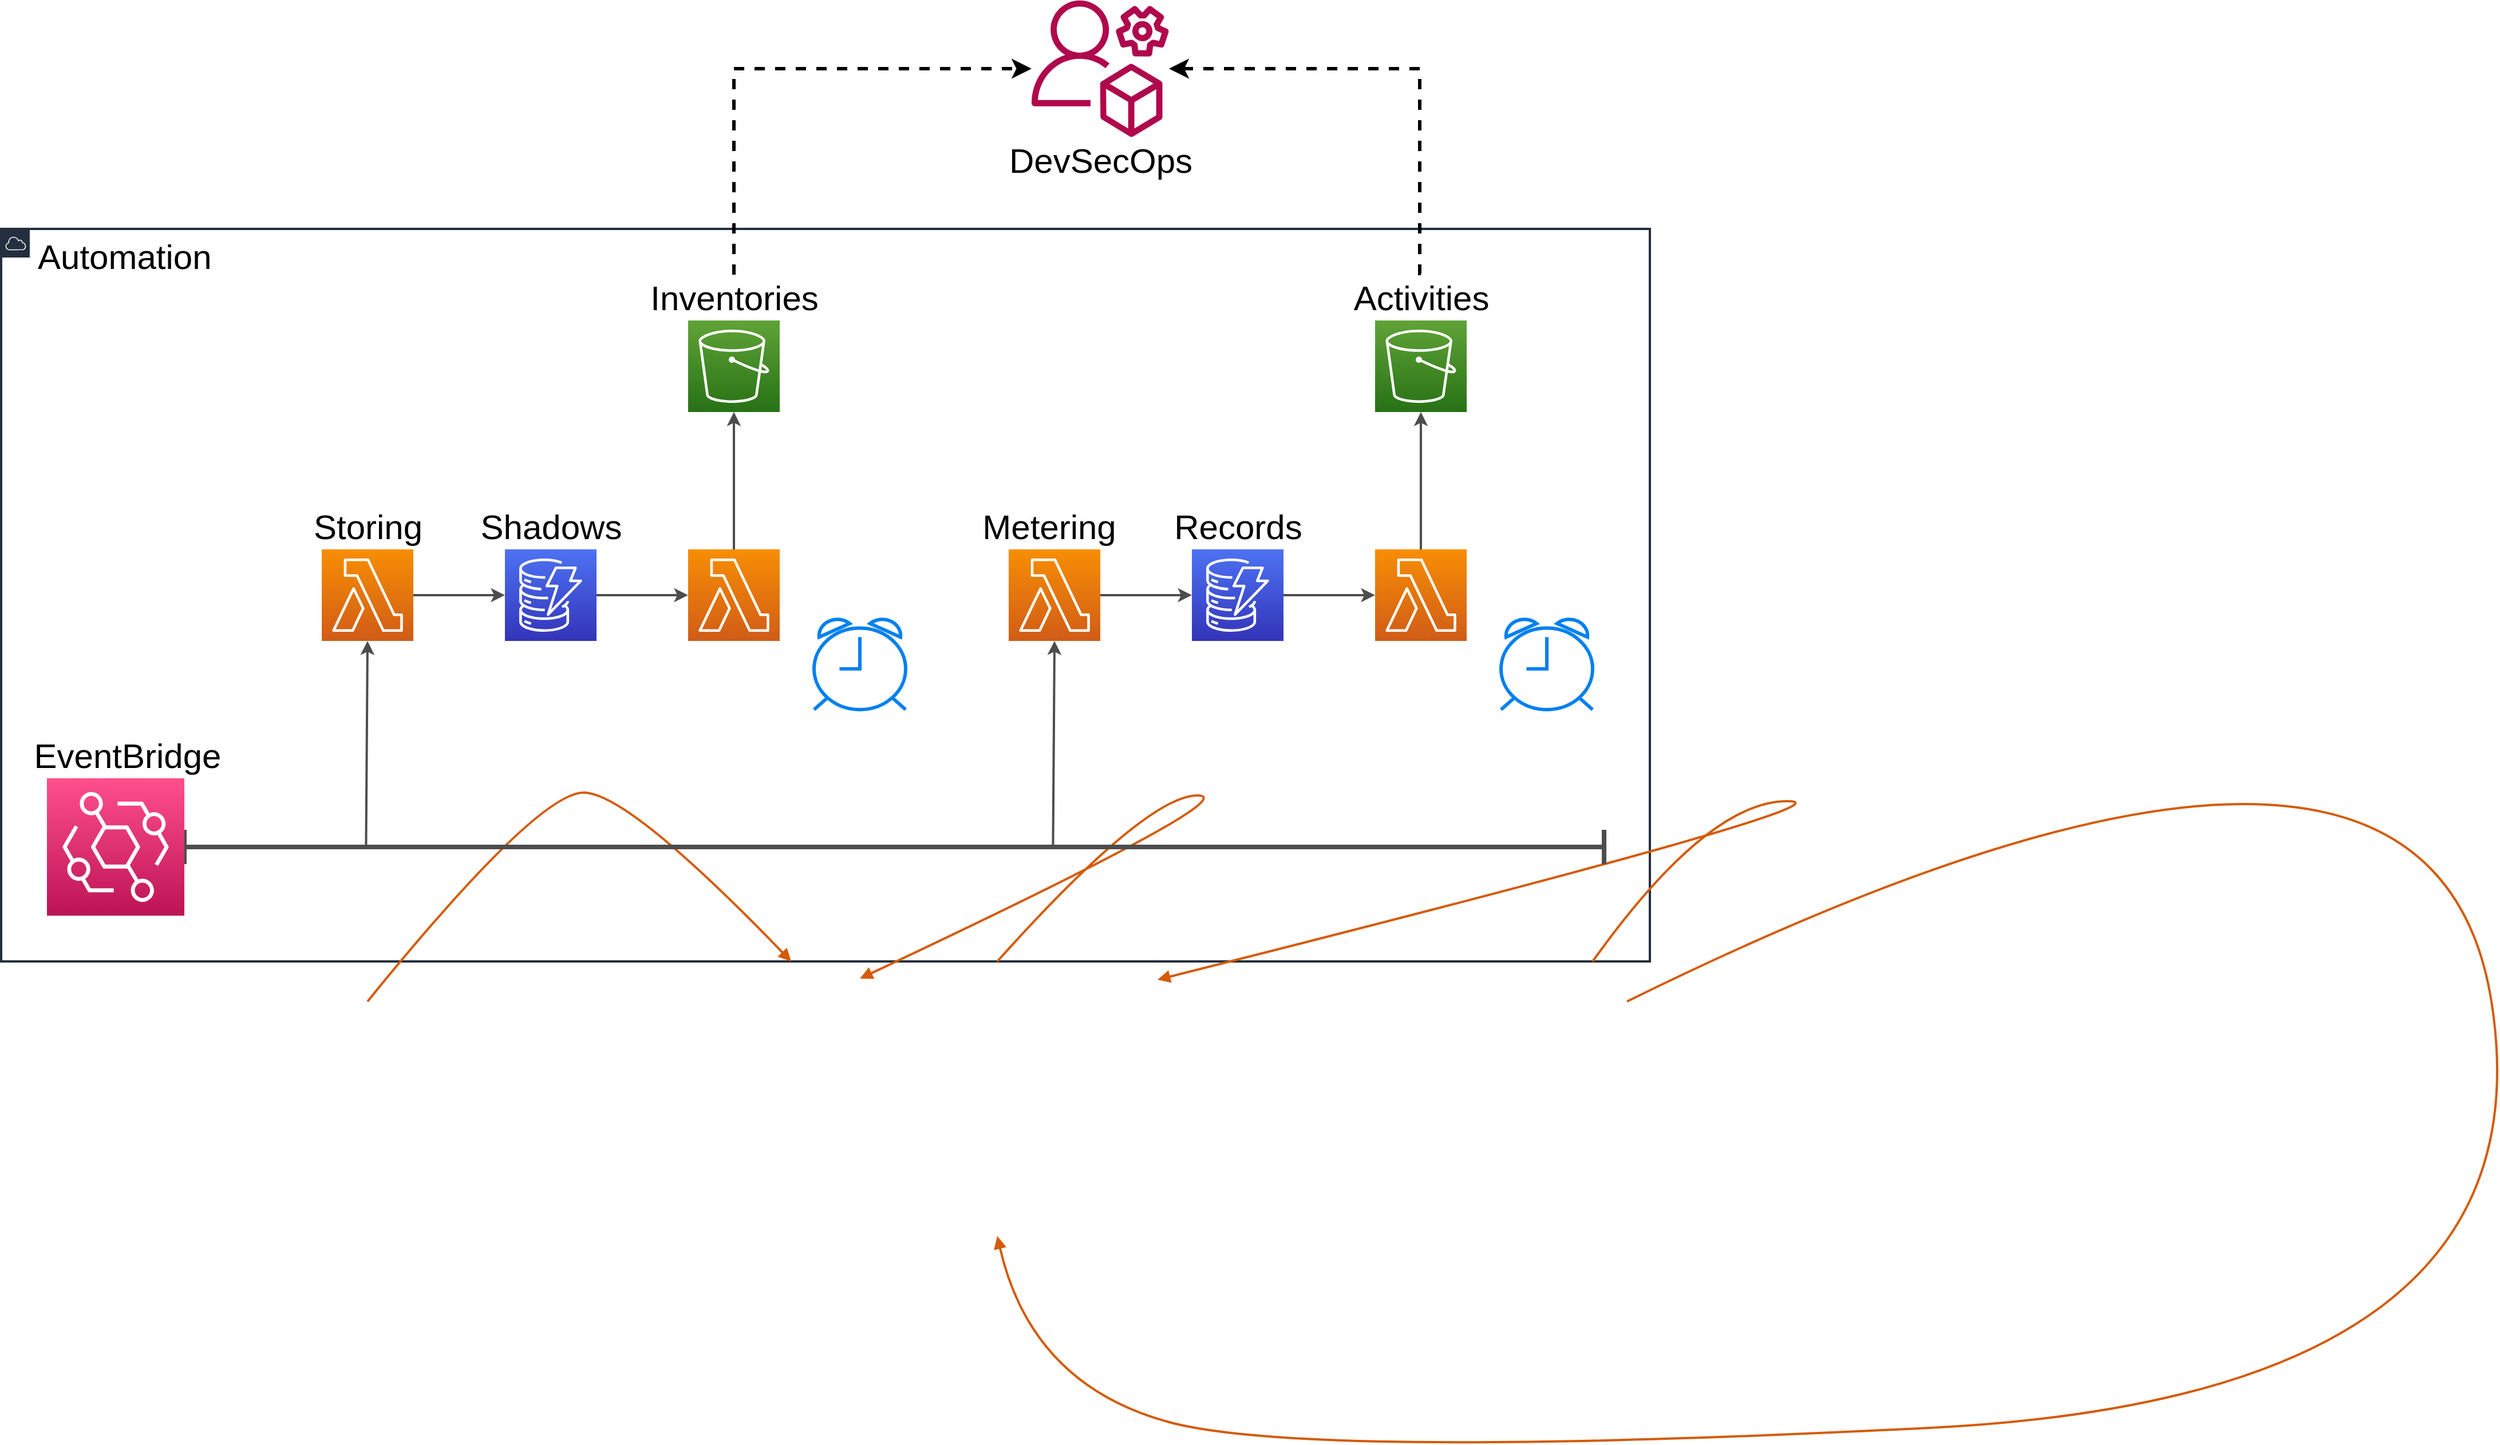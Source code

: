 <mxfile version="20.8.16" type="device"><diagram id="Ht1M8jgEwFfnCIfOTk4-" name="Page-1"><mxGraphModel dx="1026" dy="743" grid="1" gridSize="10" guides="1" tooltips="1" connect="1" arrows="1" fold="1" page="1" pageScale="1" pageWidth="1600" pageHeight="900" background="#FFFFFF" math="0" shadow="0"><root><mxCell id="0"/><mxCell id="1" parent="0"/><mxCell id="lNVfGLFAs1jdNbvyQik3-2" value="&lt;font style=&quot;font-size: 30px;&quot;&gt;Automation&lt;/font&gt;" style="points=[[0,0],[0.25,0],[0.5,0],[0.75,0],[1,0],[1,0.25],[1,0.5],[1,0.75],[1,1],[0.75,1],[0.5,1],[0.25,1],[0,1],[0,0.75],[0,0.5],[0,0.25]];outlineConnect=0;gradientColor=none;html=1;whiteSpace=wrap;fontSize=30;fontStyle=0;container=0;pointerEvents=0;collapsible=0;recursiveResize=0;shape=mxgraph.aws4.group;grIcon=mxgraph.aws4.group_aws_cloud;strokeColor=#232F3E;fillColor=none;verticalAlign=top;align=left;spacingLeft=30;fontColor=#000000;dashed=0;strokeWidth=2;" parent="1" vertex="1"><mxGeometry x="80" y="240" width="1440" height="640" as="geometry"/></mxCell><mxCell id="lNVfGLFAs1jdNbvyQik3-61" value="" style="curved=1;endArrow=block;html=1;rounded=0;fontSize=30;strokeColor=#D45B07;strokeWidth=2;endFill=1;exitX=0.75;exitY=0;exitDx=0;exitDy=0;entryX=0.25;entryY=0;entryDx=0;entryDy=0;fontColor=#000000;" parent="1" source="lNVfGLFAs1jdNbvyQik3-35" edge="1"><mxGeometry width="50" height="50" relative="1" as="geometry"><mxPoint x="400" y="915" as="sourcePoint"/><mxPoint x="770" y="880" as="targetPoint"/><Array as="points"><mxPoint x="550" y="730"/><mxPoint x="630" y="735"/></Array></mxGeometry></mxCell><mxCell id="lNVfGLFAs1jdNbvyQik3-64" value="" style="curved=1;endArrow=block;html=1;rounded=0;fontSize=30;strokeColor=#D45B07;strokeWidth=2;endFill=1;entryX=0.25;entryY=0;entryDx=0;entryDy=0;exitX=0.75;exitY=0;exitDx=0;exitDy=0;fontColor=#000000;" parent="1" target="lNVfGLFAs1jdNbvyQik3-53" edge="1"><mxGeometry width="50" height="50" relative="1" as="geometry"><mxPoint x="950" y="880" as="sourcePoint"/><mxPoint x="830.12" y="894.98" as="targetPoint"/><Array as="points"><mxPoint x="1080" y="735"/><mxPoint x="1170" y="735"/></Array></mxGeometry></mxCell><mxCell id="lNVfGLFAs1jdNbvyQik3-65" value="" style="curved=1;endArrow=block;html=1;rounded=0;fontSize=30;entryX=0.25;entryY=0;entryDx=0;entryDy=0;exitX=0.75;exitY=0;exitDx=0;exitDy=0;strokeColor=#D45B07;strokeWidth=2;endFill=1;fontColor=#000000;" parent="1" target="lNVfGLFAs1jdNbvyQik3-54" edge="1"><mxGeometry width="50" height="50" relative="1" as="geometry"><mxPoint x="1470" y="880" as="sourcePoint"/><mxPoint x="1090" y="895.98" as="targetPoint"/><Array as="points"><mxPoint x="1570" y="740"/><mxPoint x="1710" y="740"/></Array></mxGeometry></mxCell><mxCell id="lNVfGLFAs1jdNbvyQik3-12" value="" style="shape=crossbar;whiteSpace=wrap;html=1;rounded=1;fontSize=30;shadow=0;strokeWidth=4;strokeColor=#4D4D4D;fontColor=#000000;" parent="1" vertex="1"><mxGeometry x="240" y="765" width="1240" height="30" as="geometry"/></mxCell><mxCell id="lNVfGLFAs1jdNbvyQik3-79" value="" style="endArrow=classic;html=1;rounded=0;fontSize=30;strokeColor=#4D4D4D;strokeWidth=2;entryX=0.5;entryY=1;entryDx=0;entryDy=0;entryPerimeter=0;fontColor=#000000;exitX=0.128;exitY=0.467;exitDx=0;exitDy=0;exitPerimeter=0;" parent="1" source="lNVfGLFAs1jdNbvyQik3-12" target="lNVfGLFAs1jdNbvyQik3-105" edge="1"><mxGeometry width="50" height="50" relative="1" as="geometry"><mxPoint x="582" y="515" as="sourcePoint"/><mxPoint x="638.579" y="636" as="targetPoint"/></mxGeometry></mxCell><mxCell id="lNVfGLFAs1jdNbvyQik3-105" value="" style="sketch=0;points=[[0,0,0],[0.25,0,0],[0.5,0,0],[0.75,0,0],[1,0,0],[0,1,0],[0.25,1,0],[0.5,1,0],[0.75,1,0],[1,1,0],[0,0.25,0],[0,0.5,0],[0,0.75,0],[1,0.25,0],[1,0.5,0],[1,0.75,0]];outlineConnect=0;fontColor=#000000;gradientColor=#F78E04;gradientDirection=north;fillColor=#D05C17;strokeColor=#ffffff;dashed=0;verticalLabelPosition=bottom;verticalAlign=top;align=center;html=1;fontSize=30;fontStyle=0;aspect=fixed;shape=mxgraph.aws4.resourceIcon;resIcon=mxgraph.aws4.lambda;shadow=0;" parent="1" vertex="1"><mxGeometry x="360" y="520" width="80" height="80" as="geometry"/></mxCell><mxCell id="lNVfGLFAs1jdNbvyQik3-106" value="" style="sketch=0;points=[[0,0,0],[0.25,0,0],[0.5,0,0],[0.75,0,0],[1,0,0],[0,1,0],[0.25,1,0],[0.5,1,0],[0.75,1,0],[1,1,0],[0,0.25,0],[0,0.5,0],[0,0.75,0],[1,0.25,0],[1,0.5,0],[1,0.75,0]];outlineConnect=0;fontColor=#000000;gradientColor=#F78E04;gradientDirection=north;fillColor=#D05C17;strokeColor=#ffffff;dashed=0;verticalLabelPosition=bottom;verticalAlign=top;align=center;html=1;fontSize=30;fontStyle=0;aspect=fixed;shape=mxgraph.aws4.resourceIcon;resIcon=mxgraph.aws4.lambda;shadow=0;" parent="1" vertex="1"><mxGeometry x="680" y="520" width="80" height="80" as="geometry"/></mxCell><mxCell id="lNVfGLFAs1jdNbvyQik3-113" value="" style="html=1;verticalLabelPosition=bottom;align=center;labelBackgroundColor=#ffffff;verticalAlign=top;strokeWidth=3;strokeColor=#0080F0;shadow=0;dashed=0;shape=mxgraph.ios7.icons.alarm_clock;fontSize=30;fillColor=none;fontColor=#000000;" parent="1" vertex="1"><mxGeometry x="790" y="580" width="80" height="80" as="geometry"/></mxCell><mxCell id="lNVfGLFAs1jdNbvyQik3-3" value="" style="sketch=0;points=[[0,0,0],[0.25,0,0],[0.5,0,0],[0.75,0,0],[1,0,0],[0,1,0],[0.25,1,0],[0.5,1,0],[0.75,1,0],[1,1,0],[0,0.25,0],[0,0.5,0],[0,0.75,0],[1,0.25,0],[1,0.5,0],[1,0.75,0]];outlineConnect=0;fontColor=#000000;gradientColor=#FF4F8B;gradientDirection=north;fillColor=#BC1356;strokeColor=#ffffff;dashed=0;verticalLabelPosition=bottom;verticalAlign=top;align=center;html=1;fontSize=30;fontStyle=0;aspect=fixed;shape=mxgraph.aws4.resourceIcon;resIcon=mxgraph.aws4.eventbridge;" parent="1" vertex="1"><mxGeometry x="120.0" y="720" width="120" height="120" as="geometry"/></mxCell><mxCell id="lNVfGLFAs1jdNbvyQik3-41" value="&lt;font style=&quot;font-size: 30px;&quot;&gt;EventBridge&lt;/font&gt;" style="text;html=1;resizable=0;points=[];autosize=1;align=center;verticalAlign=top;spacingTop=-4;fontSize=30;fontStyle=0;fontColor=#000000;" parent="1" vertex="1"><mxGeometry x="100.0" y="680" width="180" height="40" as="geometry"/></mxCell><mxCell id="4KJ9RXXwJWiSAKFvJcsP-8" value="" style="curved=1;endArrow=block;html=1;rounded=0;fontSize=30;exitX=0.75;exitY=0;exitDx=0;exitDy=0;strokeColor=#D45B07;strokeWidth=2;endFill=1;entryX=0.75;entryY=1;entryDx=0;entryDy=0;fontColor=#000000;" parent="1" source="lNVfGLFAs1jdNbvyQik3-54" edge="1"><mxGeometry width="50" height="50" relative="1" as="geometry"><mxPoint x="1500" y="915" as="sourcePoint"/><mxPoint x="950" y="1120" as="targetPoint"/><Array as="points"><mxPoint x="2200" y="570"/><mxPoint x="2310" y="1260"/><mxPoint x="1220" y="1315"/><mxPoint x="980" y="1250"/></Array></mxGeometry></mxCell><mxCell id="jZqfp6MoiFv1Xp_olDQf-8" value="" style="endArrow=classic;html=1;rounded=0;fontSize=30;strokeColor=#4D4D4D;strokeWidth=2;fontColor=#000000;exitX=1;exitY=0.5;exitDx=0;exitDy=0;exitPerimeter=0;" edge="1" parent="1" source="lNVfGLFAs1jdNbvyQik3-105" target="jZqfp6MoiFv1Xp_olDQf-19"><mxGeometry width="50" height="50" relative="1" as="geometry"><mxPoint x="727" y="520" as="sourcePoint"/><mxPoint x="719" y="518" as="targetPoint"/></mxGeometry></mxCell><mxCell id="jZqfp6MoiFv1Xp_olDQf-9" value="" style="endArrow=classic;html=1;rounded=0;fontSize=30;strokeColor=#4D4D4D;strokeWidth=2;exitX=0.5;exitY=0;exitDx=0;exitDy=0;exitPerimeter=0;fontColor=#000000;entryX=0.5;entryY=1;entryDx=0;entryDy=0;entryPerimeter=0;" edge="1" parent="1" source="lNVfGLFAs1jdNbvyQik3-106" target="jZqfp6MoiFv1Xp_olDQf-20"><mxGeometry width="50" height="50" relative="1" as="geometry"><mxPoint x="1048.56" y="787.99" as="sourcePoint"/><mxPoint x="1040" y="360" as="targetPoint"/></mxGeometry></mxCell><mxCell id="jZqfp6MoiFv1Xp_olDQf-11" value="Shadows" style="text;html=1;resizable=0;points=[];autosize=1;align=center;verticalAlign=top;spacingTop=-4;fontSize=30;fontStyle=0;fontColor=#000000;" vertex="1" parent="1"><mxGeometry x="485" y="480" width="150" height="40" as="geometry"/></mxCell><mxCell id="jZqfp6MoiFv1Xp_olDQf-16" value="" style="edgeStyle=segmentEdgeStyle;endArrow=classic;html=1;curved=0;rounded=0;endSize=8;startSize=8;fontColor=#FFFFFF;strokeWidth=3;dashed=1;" edge="1" parent="1" source="jZqfp6MoiFv1Xp_olDQf-21" target="jZqfp6MoiFv1Xp_olDQf-34"><mxGeometry width="50" height="50" relative="1" as="geometry"><mxPoint x="1040.98" y="237" as="sourcePoint"/><mxPoint x="943.78" y="100" as="targetPoint"/><Array as="points"><mxPoint x="720" y="100"/></Array></mxGeometry></mxCell><mxCell id="jZqfp6MoiFv1Xp_olDQf-17" value="" style="edgeStyle=segmentEdgeStyle;endArrow=classic;html=1;curved=0;rounded=0;endSize=8;startSize=8;fontColor=#FFFFFF;strokeWidth=3;dashed=1;exitX=0.5;exitY=-0.025;exitDx=0;exitDy=0;exitPerimeter=0;" edge="1" parent="1" source="jZqfp6MoiFv1Xp_olDQf-32" target="jZqfp6MoiFv1Xp_olDQf-34"><mxGeometry width="50" height="50" relative="1" as="geometry"><mxPoint x="1360" y="237" as="sourcePoint"/><mxPoint x="943.78" y="70" as="targetPoint"/><Array as="points"><mxPoint x="1319" y="279"/><mxPoint x="1319" y="100"/></Array></mxGeometry></mxCell><mxCell id="jZqfp6MoiFv1Xp_olDQf-19" value="" style="sketch=0;points=[[0,0,0],[0.25,0,0],[0.5,0,0],[0.75,0,0],[1,0,0],[0,1,0],[0.25,1,0],[0.5,1,0],[0.75,1,0],[1,1,0],[0,0.25,0],[0,0.5,0],[0,0.75,0],[1,0.25,0],[1,0.5,0],[1,0.75,0]];outlineConnect=0;fontColor=#232F3E;gradientColor=#4D72F3;gradientDirection=north;fillColor=#3334B9;strokeColor=#ffffff;dashed=0;verticalLabelPosition=bottom;verticalAlign=top;align=center;html=1;fontSize=12;fontStyle=0;aspect=fixed;shape=mxgraph.aws4.resourceIcon;resIcon=mxgraph.aws4.dynamodb;" vertex="1" parent="1"><mxGeometry x="520" y="520" width="80" height="80" as="geometry"/></mxCell><mxCell id="jZqfp6MoiFv1Xp_olDQf-20" value="" style="sketch=0;points=[[0,0,0],[0.25,0,0],[0.5,0,0],[0.75,0,0],[1,0,0],[0,1,0],[0.25,1,0],[0.5,1,0],[0.75,1,0],[1,1,0],[0,0.25,0],[0,0.5,0],[0,0.75,0],[1,0.25,0],[1,0.5,0],[1,0.75,0]];outlineConnect=0;fontColor=#232F3E;gradientColor=#60A337;gradientDirection=north;fillColor=#277116;strokeColor=#ffffff;dashed=0;verticalLabelPosition=bottom;verticalAlign=top;align=center;html=1;fontSize=12;fontStyle=0;aspect=fixed;shape=mxgraph.aws4.resourceIcon;resIcon=mxgraph.aws4.s3;" vertex="1" parent="1"><mxGeometry x="680" y="320" width="80" height="80" as="geometry"/></mxCell><mxCell id="jZqfp6MoiFv1Xp_olDQf-21" value="Inventories" style="text;html=1;resizable=0;points=[];autosize=1;align=center;verticalAlign=top;spacingTop=-4;fontSize=30;fontStyle=0;fontColor=#000000;" vertex="1" parent="1"><mxGeometry x="635" y="280" width="170" height="40" as="geometry"/></mxCell><mxCell id="jZqfp6MoiFv1Xp_olDQf-22" value="" style="endArrow=classic;html=1;rounded=0;fontSize=30;strokeColor=#4D4D4D;strokeWidth=2;exitX=1;exitY=0.5;exitDx=0;exitDy=0;exitPerimeter=0;fontColor=#000000;entryX=0;entryY=0.5;entryDx=0;entryDy=0;entryPerimeter=0;" edge="1" parent="1" source="jZqfp6MoiFv1Xp_olDQf-19" target="lNVfGLFAs1jdNbvyQik3-106"><mxGeometry width="50" height="50" relative="1" as="geometry"><mxPoint x="730" y="530" as="sourcePoint"/><mxPoint x="730" y="450" as="targetPoint"/></mxGeometry></mxCell><mxCell id="jZqfp6MoiFv1Xp_olDQf-23" value="" style="endArrow=classic;html=1;rounded=0;fontSize=30;strokeColor=#4D4D4D;strokeWidth=2;entryX=0.5;entryY=1;entryDx=0;entryDy=0;entryPerimeter=0;fontColor=#000000;exitX=0.128;exitY=0.467;exitDx=0;exitDy=0;exitPerimeter=0;" edge="1" target="jZqfp6MoiFv1Xp_olDQf-24" parent="1"><mxGeometry width="50" height="50" relative="1" as="geometry"><mxPoint x="998.72" y="779.01" as="sourcePoint"/><mxPoint x="1238.579" y="636" as="targetPoint"/></mxGeometry></mxCell><mxCell id="jZqfp6MoiFv1Xp_olDQf-24" value="" style="sketch=0;points=[[0,0,0],[0.25,0,0],[0.5,0,0],[0.75,0,0],[1,0,0],[0,1,0],[0.25,1,0],[0.5,1,0],[0.75,1,0],[1,1,0],[0,0.25,0],[0,0.5,0],[0,0.75,0],[1,0.25,0],[1,0.5,0],[1,0.75,0]];outlineConnect=0;fontColor=#000000;gradientColor=#F78E04;gradientDirection=north;fillColor=#D05C17;strokeColor=#ffffff;dashed=0;verticalLabelPosition=bottom;verticalAlign=top;align=center;html=1;fontSize=30;fontStyle=0;aspect=fixed;shape=mxgraph.aws4.resourceIcon;resIcon=mxgraph.aws4.lambda;shadow=0;" vertex="1" parent="1"><mxGeometry x="960" y="520" width="80" height="80" as="geometry"/></mxCell><mxCell id="jZqfp6MoiFv1Xp_olDQf-25" value="" style="sketch=0;points=[[0,0,0],[0.25,0,0],[0.5,0,0],[0.75,0,0],[1,0,0],[0,1,0],[0.25,1,0],[0.5,1,0],[0.75,1,0],[1,1,0],[0,0.25,0],[0,0.5,0],[0,0.75,0],[1,0.25,0],[1,0.5,0],[1,0.75,0]];outlineConnect=0;fontColor=#000000;gradientColor=#F78E04;gradientDirection=north;fillColor=#D05C17;strokeColor=#ffffff;dashed=0;verticalLabelPosition=bottom;verticalAlign=top;align=center;html=1;fontSize=30;fontStyle=0;aspect=fixed;shape=mxgraph.aws4.resourceIcon;resIcon=mxgraph.aws4.lambda;shadow=0;" vertex="1" parent="1"><mxGeometry x="1280" y="520" width="80" height="80" as="geometry"/></mxCell><mxCell id="jZqfp6MoiFv1Xp_olDQf-26" value="" style="html=1;verticalLabelPosition=bottom;align=center;labelBackgroundColor=#ffffff;verticalAlign=top;strokeWidth=3;strokeColor=#0080F0;shadow=0;dashed=0;shape=mxgraph.ios7.icons.alarm_clock;fontSize=30;fillColor=none;fontColor=#000000;" vertex="1" parent="1"><mxGeometry x="1390" y="580" width="80" height="80" as="geometry"/></mxCell><mxCell id="jZqfp6MoiFv1Xp_olDQf-27" value="" style="endArrow=classic;html=1;rounded=0;fontSize=30;strokeColor=#4D4D4D;strokeWidth=2;fontColor=#000000;exitX=1;exitY=0.5;exitDx=0;exitDy=0;exitPerimeter=0;" edge="1" source="jZqfp6MoiFv1Xp_olDQf-24" target="jZqfp6MoiFv1Xp_olDQf-30" parent="1"><mxGeometry width="50" height="50" relative="1" as="geometry"><mxPoint x="1327" y="520" as="sourcePoint"/><mxPoint x="1319" y="518" as="targetPoint"/></mxGeometry></mxCell><mxCell id="jZqfp6MoiFv1Xp_olDQf-28" value="" style="endArrow=classic;html=1;rounded=0;fontSize=30;strokeColor=#4D4D4D;strokeWidth=2;exitX=0.5;exitY=0;exitDx=0;exitDy=0;exitPerimeter=0;fontColor=#000000;entryX=0.5;entryY=1;entryDx=0;entryDy=0;entryPerimeter=0;" edge="1" source="jZqfp6MoiFv1Xp_olDQf-25" target="jZqfp6MoiFv1Xp_olDQf-31" parent="1"><mxGeometry width="50" height="50" relative="1" as="geometry"><mxPoint x="1648.56" y="787.99" as="sourcePoint"/><mxPoint x="1640" y="360" as="targetPoint"/></mxGeometry></mxCell><mxCell id="jZqfp6MoiFv1Xp_olDQf-29" value="Records" style="text;html=1;resizable=0;points=[];autosize=1;align=center;verticalAlign=top;spacingTop=-4;fontSize=30;fontStyle=0;fontColor=#000000;" vertex="1" parent="1"><mxGeometry x="1090" y="480" width="140" height="40" as="geometry"/></mxCell><mxCell id="jZqfp6MoiFv1Xp_olDQf-30" value="" style="sketch=0;points=[[0,0,0],[0.25,0,0],[0.5,0,0],[0.75,0,0],[1,0,0],[0,1,0],[0.25,1,0],[0.5,1,0],[0.75,1,0],[1,1,0],[0,0.25,0],[0,0.5,0],[0,0.75,0],[1,0.25,0],[1,0.5,0],[1,0.75,0]];outlineConnect=0;fontColor=#232F3E;gradientColor=#4D72F3;gradientDirection=north;fillColor=#3334B9;strokeColor=#ffffff;dashed=0;verticalLabelPosition=bottom;verticalAlign=top;align=center;html=1;fontSize=12;fontStyle=0;aspect=fixed;shape=mxgraph.aws4.resourceIcon;resIcon=mxgraph.aws4.dynamodb;" vertex="1" parent="1"><mxGeometry x="1120" y="520" width="80" height="80" as="geometry"/></mxCell><mxCell id="jZqfp6MoiFv1Xp_olDQf-31" value="" style="sketch=0;points=[[0,0,0],[0.25,0,0],[0.5,0,0],[0.75,0,0],[1,0,0],[0,1,0],[0.25,1,0],[0.5,1,0],[0.75,1,0],[1,1,0],[0,0.25,0],[0,0.5,0],[0,0.75,0],[1,0.25,0],[1,0.5,0],[1,0.75,0]];outlineConnect=0;fontColor=#232F3E;gradientColor=#60A337;gradientDirection=north;fillColor=#277116;strokeColor=#ffffff;dashed=0;verticalLabelPosition=bottom;verticalAlign=top;align=center;html=1;fontSize=12;fontStyle=0;aspect=fixed;shape=mxgraph.aws4.resourceIcon;resIcon=mxgraph.aws4.s3;" vertex="1" parent="1"><mxGeometry x="1280" y="320" width="80" height="80" as="geometry"/></mxCell><mxCell id="jZqfp6MoiFv1Xp_olDQf-32" value="Activities" style="text;html=1;resizable=0;points=[];autosize=1;align=center;verticalAlign=top;spacingTop=-4;fontSize=30;fontStyle=0;fontColor=#000000;" vertex="1" parent="1"><mxGeometry x="1250" y="280" width="140" height="40" as="geometry"/></mxCell><mxCell id="jZqfp6MoiFv1Xp_olDQf-33" value="" style="endArrow=classic;html=1;rounded=0;fontSize=30;strokeColor=#4D4D4D;strokeWidth=2;exitX=1;exitY=0.5;exitDx=0;exitDy=0;exitPerimeter=0;fontColor=#000000;entryX=0;entryY=0.5;entryDx=0;entryDy=0;entryPerimeter=0;" edge="1" source="jZqfp6MoiFv1Xp_olDQf-30" target="jZqfp6MoiFv1Xp_olDQf-25" parent="1"><mxGeometry width="50" height="50" relative="1" as="geometry"><mxPoint x="1330" y="530" as="sourcePoint"/><mxPoint x="1330" y="450" as="targetPoint"/></mxGeometry></mxCell><mxCell id="jZqfp6MoiFv1Xp_olDQf-34" value="" style="sketch=0;outlineConnect=0;fontColor=#000000;gradientColor=none;fillColor=#B0084D;strokeColor=none;dashed=0;verticalLabelPosition=bottom;verticalAlign=top;align=center;html=1;fontSize=30;fontStyle=0;pointerEvents=1;shape=mxgraph.aws4.organizations_management_account;" vertex="1" parent="1"><mxGeometry x="980.0" y="40" width="120" height="120" as="geometry"/></mxCell><mxCell id="jZqfp6MoiFv1Xp_olDQf-36" value="DevSecOps" style="text;html=1;resizable=0;points=[];autosize=1;align=center;verticalAlign=top;spacingTop=-4;fontSize=30;fontStyle=0;fontColor=#000000;" vertex="1" parent="1"><mxGeometry x="950" y="160" width="180" height="40" as="geometry"/></mxCell><mxCell id="jZqfp6MoiFv1Xp_olDQf-38" value="Metering" style="text;html=1;resizable=0;points=[];autosize=1;align=center;verticalAlign=top;spacingTop=-4;fontSize=30;fontStyle=0;fontColor=#000000;" vertex="1" parent="1"><mxGeometry x="925" y="480" width="140" height="40" as="geometry"/></mxCell><mxCell id="jZqfp6MoiFv1Xp_olDQf-39" value="Storing" style="text;html=1;resizable=0;points=[];autosize=1;align=center;verticalAlign=top;spacingTop=-4;fontSize=30;fontStyle=0;fontColor=#000000;" vertex="1" parent="1"><mxGeometry x="340" y="480" width="120" height="40" as="geometry"/></mxCell></root></mxGraphModel></diagram></mxfile>